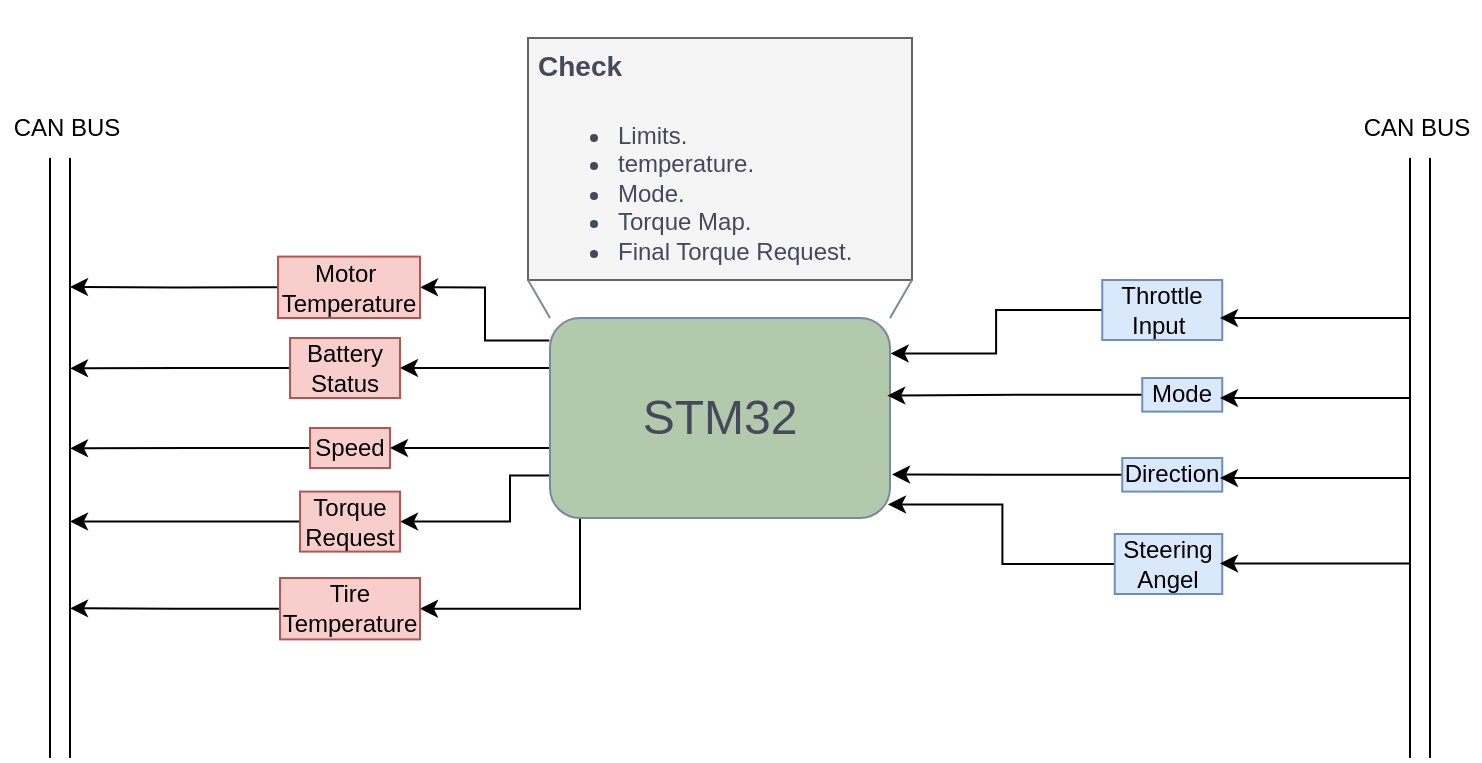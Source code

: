 <mxfile version="14.7.6" type="github">
  <diagram id="kVIW5LwzDJvVMKqZbDJ1" name="Page-1">
    <mxGraphModel dx="599" dy="1479" grid="1" gridSize="5" guides="1" tooltips="1" connect="1" arrows="1" fold="1" page="1" pageScale="1" pageWidth="827" pageHeight="1169" math="0" shadow="0">
      <root>
        <mxCell id="0" />
        <mxCell id="1" parent="0" />
        <mxCell id="Gq3xom_HcEv2wPe3ekrj-24" style="edgeStyle=orthogonalEdgeStyle;rounded=0;orthogonalLoop=1;jettySize=auto;html=1;exitX=-0.002;exitY=0.113;exitDx=0;exitDy=0;entryX=1;entryY=0.5;entryDx=0;entryDy=0;exitPerimeter=0;" edge="1" parent="1" source="SStCwTeKqwltEW7rpsz1-1" target="SStCwTeKqwltEW7rpsz1-49">
          <mxGeometry relative="1" as="geometry" />
        </mxCell>
        <mxCell id="Gq3xom_HcEv2wPe3ekrj-25" style="edgeStyle=orthogonalEdgeStyle;rounded=0;orthogonalLoop=1;jettySize=auto;html=1;exitX=0;exitY=0.25;exitDx=0;exitDy=0;entryX=1;entryY=0.5;entryDx=0;entryDy=0;" edge="1" parent="1" source="SStCwTeKqwltEW7rpsz1-1" target="SStCwTeKqwltEW7rpsz1-32">
          <mxGeometry relative="1" as="geometry">
            <mxPoint x="260" y="105" as="targetPoint" />
            <Array as="points" />
          </mxGeometry>
        </mxCell>
        <mxCell id="Gq3xom_HcEv2wPe3ekrj-26" style="edgeStyle=orthogonalEdgeStyle;rounded=0;orthogonalLoop=1;jettySize=auto;html=1;exitX=0;exitY=0.75;exitDx=0;exitDy=0;entryX=1;entryY=0.5;entryDx=0;entryDy=0;" edge="1" parent="1" source="SStCwTeKqwltEW7rpsz1-1" target="SStCwTeKqwltEW7rpsz1-39">
          <mxGeometry relative="1" as="geometry">
            <Array as="points">
              <mxPoint x="340" y="145" />
            </Array>
          </mxGeometry>
        </mxCell>
        <mxCell id="Gq3xom_HcEv2wPe3ekrj-27" style="edgeStyle=orthogonalEdgeStyle;rounded=0;orthogonalLoop=1;jettySize=auto;html=1;entryX=1;entryY=0.5;entryDx=0;entryDy=0;exitX=0.008;exitY=0.787;exitDx=0;exitDy=0;exitPerimeter=0;" edge="1" parent="1" source="SStCwTeKqwltEW7rpsz1-1" target="SStCwTeKqwltEW7rpsz1-25">
          <mxGeometry relative="1" as="geometry">
            <mxPoint x="355" y="182" as="sourcePoint" />
            <Array as="points">
              <mxPoint x="320" y="159" />
              <mxPoint x="320" y="182" />
            </Array>
          </mxGeometry>
        </mxCell>
        <mxCell id="Gq3xom_HcEv2wPe3ekrj-28" style="edgeStyle=orthogonalEdgeStyle;rounded=0;orthogonalLoop=1;jettySize=auto;html=1;exitX=0.25;exitY=1;exitDx=0;exitDy=0;entryX=1;entryY=0.5;entryDx=0;entryDy=0;" edge="1" parent="1" source="SStCwTeKqwltEW7rpsz1-1" target="SStCwTeKqwltEW7rpsz1-50">
          <mxGeometry relative="1" as="geometry">
            <Array as="points">
              <mxPoint x="355" y="180" />
              <mxPoint x="355" y="225" />
            </Array>
          </mxGeometry>
        </mxCell>
        <mxCell id="SStCwTeKqwltEW7rpsz1-1" value="" style="rounded=1;whiteSpace=wrap;html=1;sketch=0;fontColor=#46495D;strokeColor=#788AA3;fillColor=#B2C9AB;" parent="1" vertex="1">
          <mxGeometry x="340" y="80" width="170" height="100" as="geometry" />
        </mxCell>
        <mxCell id="SStCwTeKqwltEW7rpsz1-2" value="&lt;font style=&quot;font-size: 24px&quot;&gt;STM32&lt;/font&gt;" style="text;html=1;strokeColor=none;fillColor=none;align=center;verticalAlign=middle;whiteSpace=wrap;rounded=0;sketch=0;fontColor=#46495D;" parent="1" vertex="1">
          <mxGeometry x="350" y="90" width="150" height="80" as="geometry" />
        </mxCell>
        <mxCell id="Gq3xom_HcEv2wPe3ekrj-13" style="edgeStyle=orthogonalEdgeStyle;rounded=0;orthogonalLoop=1;jettySize=auto;html=1;exitX=0;exitY=0.5;exitDx=0;exitDy=0;entryX=1.002;entryY=0.177;entryDx=0;entryDy=0;entryPerimeter=0;" edge="1" parent="1" source="SStCwTeKqwltEW7rpsz1-10" target="SStCwTeKqwltEW7rpsz1-1">
          <mxGeometry relative="1" as="geometry" />
        </mxCell>
        <mxCell id="SStCwTeKqwltEW7rpsz1-10" value="Throttle Input&amp;nbsp;" style="text;html=1;strokeColor=#6c8ebf;fillColor=#dae8fc;align=center;verticalAlign=middle;whiteSpace=wrap;rounded=0;sketch=0;" parent="1" vertex="1">
          <mxGeometry x="616.13" y="61" width="60" height="30" as="geometry" />
        </mxCell>
        <mxCell id="Gq3xom_HcEv2wPe3ekrj-14" style="edgeStyle=orthogonalEdgeStyle;rounded=0;orthogonalLoop=1;jettySize=auto;html=1;exitX=0;exitY=0.5;exitDx=0;exitDy=0;entryX=0.992;entryY=0.388;entryDx=0;entryDy=0;entryPerimeter=0;" edge="1" parent="1" source="SStCwTeKqwltEW7rpsz1-13" target="SStCwTeKqwltEW7rpsz1-1">
          <mxGeometry relative="1" as="geometry" />
        </mxCell>
        <mxCell id="SStCwTeKqwltEW7rpsz1-13" value="Mode" style="text;html=1;strokeColor=#6c8ebf;fillColor=#dae8fc;align=center;verticalAlign=middle;whiteSpace=wrap;rounded=0;sketch=0;" parent="1" vertex="1">
          <mxGeometry x="636.13" y="110.0" width="40" height="16.8" as="geometry" />
        </mxCell>
        <mxCell id="SStCwTeKqwltEW7rpsz1-14" value="" style="rounded=0;whiteSpace=wrap;html=1;sketch=0;strokeColor=#666666;fillColor=#f5f5f5;fontColor=#333333;" parent="1" vertex="1">
          <mxGeometry x="329" y="-60" width="192" height="121" as="geometry" />
        </mxCell>
        <mxCell id="SStCwTeKqwltEW7rpsz1-15" value="" style="endArrow=none;html=1;fontColor=#46495D;strokeColor=#788AA3;fillColor=#B2C9AB;entryX=1;entryY=1;entryDx=0;entryDy=0;exitX=1;exitY=0;exitDx=0;exitDy=0;" parent="1" source="SStCwTeKqwltEW7rpsz1-1" target="SStCwTeKqwltEW7rpsz1-14" edge="1">
          <mxGeometry width="50" height="50" relative="1" as="geometry">
            <mxPoint x="450" y="50" as="sourcePoint" />
            <mxPoint x="500" as="targetPoint" />
          </mxGeometry>
        </mxCell>
        <mxCell id="SStCwTeKqwltEW7rpsz1-16" value="" style="endArrow=none;html=1;fontColor=#46495D;strokeColor=#788AA3;fillColor=#B2C9AB;entryX=0;entryY=1;entryDx=0;entryDy=0;exitX=0;exitY=0;exitDx=0;exitDy=0;" parent="1" source="SStCwTeKqwltEW7rpsz1-1" target="SStCwTeKqwltEW7rpsz1-14" edge="1">
          <mxGeometry width="50" height="50" relative="1" as="geometry">
            <mxPoint x="220" y="110" as="sourcePoint" />
            <mxPoint x="300" y="40" as="targetPoint" />
          </mxGeometry>
        </mxCell>
        <mxCell id="Gq3xom_HcEv2wPe3ekrj-16" style="edgeStyle=orthogonalEdgeStyle;rounded=0;orthogonalLoop=1;jettySize=auto;html=1;exitX=0;exitY=0.5;exitDx=0;exitDy=0;entryX=0.994;entryY=0.932;entryDx=0;entryDy=0;entryPerimeter=0;" edge="1" parent="1" source="SStCwTeKqwltEW7rpsz1-20" target="SStCwTeKqwltEW7rpsz1-1">
          <mxGeometry relative="1" as="geometry" />
        </mxCell>
        <mxCell id="SStCwTeKqwltEW7rpsz1-20" value="Steering Angel" style="text;html=1;strokeColor=#6c8ebf;fillColor=#dae8fc;align=center;verticalAlign=middle;whiteSpace=wrap;rounded=0;sketch=0;" parent="1" vertex="1">
          <mxGeometry x="622.38" y="188" width="53.75" height="30" as="geometry" />
        </mxCell>
        <mxCell id="Gq3xom_HcEv2wPe3ekrj-15" style="edgeStyle=orthogonalEdgeStyle;rounded=0;orthogonalLoop=1;jettySize=auto;html=1;exitX=0;exitY=0.5;exitDx=0;exitDy=0;entryX=1.006;entryY=0.782;entryDx=0;entryDy=0;entryPerimeter=0;" edge="1" parent="1" source="SStCwTeKqwltEW7rpsz1-22" target="SStCwTeKqwltEW7rpsz1-1">
          <mxGeometry relative="1" as="geometry" />
        </mxCell>
        <mxCell id="SStCwTeKqwltEW7rpsz1-22" value="Direction" style="text;html=1;strokeColor=#6c8ebf;fillColor=#dae8fc;align=center;verticalAlign=middle;whiteSpace=wrap;rounded=0;sketch=0;" parent="1" vertex="1">
          <mxGeometry x="626.13" y="150.0" width="50" height="16.8" as="geometry" />
        </mxCell>
        <mxCell id="Gq3xom_HcEv2wPe3ekrj-30" style="edgeStyle=orthogonalEdgeStyle;rounded=0;orthogonalLoop=1;jettySize=auto;html=1;exitX=0;exitY=0.5;exitDx=0;exitDy=0;" edge="1" parent="1" source="SStCwTeKqwltEW7rpsz1-25">
          <mxGeometry relative="1" as="geometry">
            <mxPoint x="100" y="181.69" as="targetPoint" />
          </mxGeometry>
        </mxCell>
        <mxCell id="SStCwTeKqwltEW7rpsz1-25" value="Torque Request" style="text;html=1;strokeColor=#b85450;fillColor=#f8cecc;align=center;verticalAlign=middle;whiteSpace=wrap;rounded=0;sketch=0;" parent="1" vertex="1">
          <mxGeometry x="215" y="166.8" width="50" height="30" as="geometry" />
        </mxCell>
        <mxCell id="Gq3xom_HcEv2wPe3ekrj-32" style="edgeStyle=orthogonalEdgeStyle;rounded=0;orthogonalLoop=1;jettySize=auto;html=1;exitX=0;exitY=0.5;exitDx=0;exitDy=0;" edge="1" parent="1" source="SStCwTeKqwltEW7rpsz1-32">
          <mxGeometry relative="1" as="geometry">
            <mxPoint x="100" y="105.138" as="targetPoint" />
          </mxGeometry>
        </mxCell>
        <mxCell id="SStCwTeKqwltEW7rpsz1-32" value="Battery Status" style="text;html=1;strokeColor=#b85450;fillColor=#f8cecc;align=center;verticalAlign=middle;whiteSpace=wrap;rounded=0;sketch=0;" parent="1" vertex="1">
          <mxGeometry x="210" y="90" width="55" height="30" as="geometry" />
        </mxCell>
        <mxCell id="Gq3xom_HcEv2wPe3ekrj-31" style="edgeStyle=orthogonalEdgeStyle;rounded=0;orthogonalLoop=1;jettySize=auto;html=1;exitX=0;exitY=0.5;exitDx=0;exitDy=0;" edge="1" parent="1" source="SStCwTeKqwltEW7rpsz1-39">
          <mxGeometry relative="1" as="geometry">
            <mxPoint x="100" y="145.138" as="targetPoint" />
          </mxGeometry>
        </mxCell>
        <mxCell id="SStCwTeKqwltEW7rpsz1-39" value="Speed" style="text;html=1;strokeColor=#b85450;fillColor=#f8cecc;align=center;verticalAlign=middle;whiteSpace=wrap;rounded=0;sketch=0;" parent="1" vertex="1">
          <mxGeometry x="220" y="135" width="40" height="20" as="geometry" />
        </mxCell>
        <mxCell id="Gq3xom_HcEv2wPe3ekrj-33" style="edgeStyle=orthogonalEdgeStyle;rounded=0;orthogonalLoop=1;jettySize=auto;html=1;exitX=0;exitY=0.5;exitDx=0;exitDy=0;" edge="1" parent="1" source="SStCwTeKqwltEW7rpsz1-49">
          <mxGeometry relative="1" as="geometry">
            <mxPoint x="100" y="64.448" as="targetPoint" />
          </mxGeometry>
        </mxCell>
        <mxCell id="SStCwTeKqwltEW7rpsz1-49" value="Motor&amp;nbsp;&lt;br&gt;Temperature" style="text;html=1;strokeColor=#b85450;fillColor=#f8cecc;align=center;verticalAlign=middle;whiteSpace=wrap;rounded=0;sketch=0;" parent="1" vertex="1">
          <mxGeometry x="204" y="49.3" width="71" height="30.7" as="geometry" />
        </mxCell>
        <mxCell id="Gq3xom_HcEv2wPe3ekrj-29" style="edgeStyle=orthogonalEdgeStyle;rounded=0;orthogonalLoop=1;jettySize=auto;html=1;exitX=0;exitY=0.5;exitDx=0;exitDy=0;" edge="1" parent="1" source="SStCwTeKqwltEW7rpsz1-50">
          <mxGeometry relative="1" as="geometry">
            <mxPoint x="100" y="225.138" as="targetPoint" />
          </mxGeometry>
        </mxCell>
        <mxCell id="SStCwTeKqwltEW7rpsz1-50" value="Tire&lt;br&gt;Temperature" style="text;html=1;strokeColor=#b85450;fillColor=#f8cecc;align=center;verticalAlign=middle;whiteSpace=wrap;rounded=0;sketch=0;" parent="1" vertex="1">
          <mxGeometry x="205" y="210" width="70" height="30.7" as="geometry" />
        </mxCell>
        <mxCell id="SStCwTeKqwltEW7rpsz1-53" value="&lt;h1&gt;&lt;font style=&quot;font-size: 14px&quot;&gt;Check&lt;/font&gt;&lt;/h1&gt;&lt;div&gt;&lt;ul&gt;&lt;li&gt;&lt;span&gt;&lt;font style=&quot;font-size: 12px&quot;&gt;Limits.&lt;/font&gt;&lt;/span&gt;&lt;/li&gt;&lt;li&gt;&lt;font style=&quot;font-size: 12px&quot;&gt;temperature.&lt;/font&gt;&lt;/li&gt;&lt;li&gt;&lt;font style=&quot;font-size: 12px&quot;&gt;Mode.&lt;/font&gt;&lt;/li&gt;&lt;li&gt;&lt;font style=&quot;font-size: 12px&quot;&gt;Torque Map.&lt;/font&gt;&lt;/li&gt;&lt;li&gt;&lt;font style=&quot;font-size: 12px&quot;&gt;Final Torque Request.&lt;/font&gt;&lt;/li&gt;&lt;/ul&gt;&lt;/div&gt;" style="text;html=1;strokeColor=none;fillColor=none;spacing=5;spacingTop=-20;whiteSpace=wrap;overflow=hidden;rounded=0;sketch=0;fontColor=#46495D;" parent="1" vertex="1">
          <mxGeometry x="329" y="-69" width="191" height="130" as="geometry" />
        </mxCell>
        <mxCell id="Gq3xom_HcEv2wPe3ekrj-2" value="" style="endArrow=none;html=1;" edge="1" parent="1">
          <mxGeometry width="50" height="50" relative="1" as="geometry">
            <mxPoint x="780" y="300" as="sourcePoint" />
            <mxPoint x="780" as="targetPoint" />
          </mxGeometry>
        </mxCell>
        <mxCell id="Gq3xom_HcEv2wPe3ekrj-3" value="" style="endArrow=none;html=1;" edge="1" parent="1">
          <mxGeometry width="50" height="50" relative="1" as="geometry">
            <mxPoint x="770" y="300" as="sourcePoint" />
            <mxPoint x="770" as="targetPoint" />
          </mxGeometry>
        </mxCell>
        <mxCell id="Gq3xom_HcEv2wPe3ekrj-4" value="" style="endArrow=none;html=1;" edge="1" parent="1">
          <mxGeometry width="50" height="50" relative="1" as="geometry">
            <mxPoint x="100" y="300" as="sourcePoint" />
            <mxPoint x="100" as="targetPoint" />
          </mxGeometry>
        </mxCell>
        <mxCell id="Gq3xom_HcEv2wPe3ekrj-5" value="" style="endArrow=none;html=1;" edge="1" parent="1">
          <mxGeometry width="50" height="50" relative="1" as="geometry">
            <mxPoint x="90" y="300" as="sourcePoint" />
            <mxPoint x="90" as="targetPoint" />
          </mxGeometry>
        </mxCell>
        <mxCell id="Gq3xom_HcEv2wPe3ekrj-6" value="" style="endArrow=classic;html=1;" edge="1" parent="1">
          <mxGeometry width="50" height="50" relative="1" as="geometry">
            <mxPoint x="770" y="80" as="sourcePoint" />
            <mxPoint x="675" y="80" as="targetPoint" />
          </mxGeometry>
        </mxCell>
        <mxCell id="Gq3xom_HcEv2wPe3ekrj-7" value="" style="endArrow=classic;html=1;" edge="1" parent="1">
          <mxGeometry width="50" height="50" relative="1" as="geometry">
            <mxPoint x="770" y="120" as="sourcePoint" />
            <mxPoint x="675" y="120" as="targetPoint" />
          </mxGeometry>
        </mxCell>
        <mxCell id="Gq3xom_HcEv2wPe3ekrj-8" value="" style="endArrow=classic;html=1;" edge="1" parent="1">
          <mxGeometry width="50" height="50" relative="1" as="geometry">
            <mxPoint x="770" y="160" as="sourcePoint" />
            <mxPoint x="675" y="160" as="targetPoint" />
          </mxGeometry>
        </mxCell>
        <mxCell id="Gq3xom_HcEv2wPe3ekrj-9" value="" style="endArrow=classic;html=1;" edge="1" parent="1">
          <mxGeometry width="50" height="50" relative="1" as="geometry">
            <mxPoint x="770" y="202.71" as="sourcePoint" />
            <mxPoint x="675" y="202.71" as="targetPoint" />
          </mxGeometry>
        </mxCell>
        <mxCell id="Gq3xom_HcEv2wPe3ekrj-35" value="CAN BUS" style="text;html=1;align=center;verticalAlign=middle;resizable=0;points=[];autosize=1;strokeColor=none;" vertex="1" parent="1">
          <mxGeometry x="740" y="-25" width="65" height="20" as="geometry" />
        </mxCell>
        <mxCell id="Gq3xom_HcEv2wPe3ekrj-36" value="CAN BUS" style="text;html=1;align=center;verticalAlign=middle;resizable=0;points=[];autosize=1;strokeColor=none;" vertex="1" parent="1">
          <mxGeometry x="65" y="-25" width="65" height="20" as="geometry" />
        </mxCell>
      </root>
    </mxGraphModel>
  </diagram>
</mxfile>
